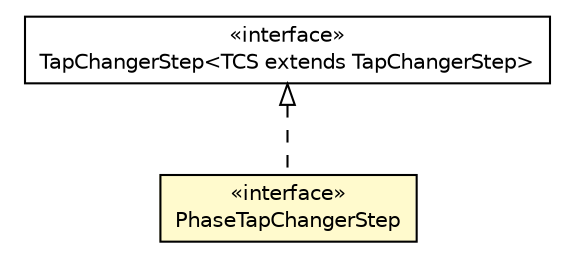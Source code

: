 #!/usr/local/bin/dot
#
# Class diagram 
# Generated by UMLGraph version R5_6 (http://www.umlgraph.org/)
#

digraph G {
	edge [fontname="Helvetica",fontsize=10,labelfontname="Helvetica",labelfontsize=10];
	node [fontname="Helvetica",fontsize=10,shape=plaintext];
	nodesep=0.25;
	ranksep=0.5;
	// eu.itesla_project.iidm.network.TapChangerStep<TCS extends eu.itesla_project.iidm.network.TapChangerStep>
	c5582 [label=<<table title="eu.itesla_project.iidm.network.TapChangerStep" border="0" cellborder="1" cellspacing="0" cellpadding="2" port="p" href="./TapChangerStep.html">
		<tr><td><table border="0" cellspacing="0" cellpadding="1">
<tr><td align="center" balign="center"> &#171;interface&#187; </td></tr>
<tr><td align="center" balign="center"> TapChangerStep&lt;TCS extends TapChangerStep&gt; </td></tr>
		</table></td></tr>
		</table>>, URL="./TapChangerStep.html", fontname="Helvetica", fontcolor="black", fontsize=10.0];
	// eu.itesla_project.iidm.network.PhaseTapChangerStep
	c5604 [label=<<table title="eu.itesla_project.iidm.network.PhaseTapChangerStep" border="0" cellborder="1" cellspacing="0" cellpadding="2" port="p" bgcolor="lemonChiffon" href="./PhaseTapChangerStep.html">
		<tr><td><table border="0" cellspacing="0" cellpadding="1">
<tr><td align="center" balign="center"> &#171;interface&#187; </td></tr>
<tr><td align="center" balign="center"> PhaseTapChangerStep </td></tr>
		</table></td></tr>
		</table>>, URL="./PhaseTapChangerStep.html", fontname="Helvetica", fontcolor="black", fontsize=10.0];
	//eu.itesla_project.iidm.network.PhaseTapChangerStep implements eu.itesla_project.iidm.network.TapChangerStep<TCS extends eu.itesla_project.iidm.network.TapChangerStep>
	c5582:p -> c5604:p [dir=back,arrowtail=empty,style=dashed];
}

